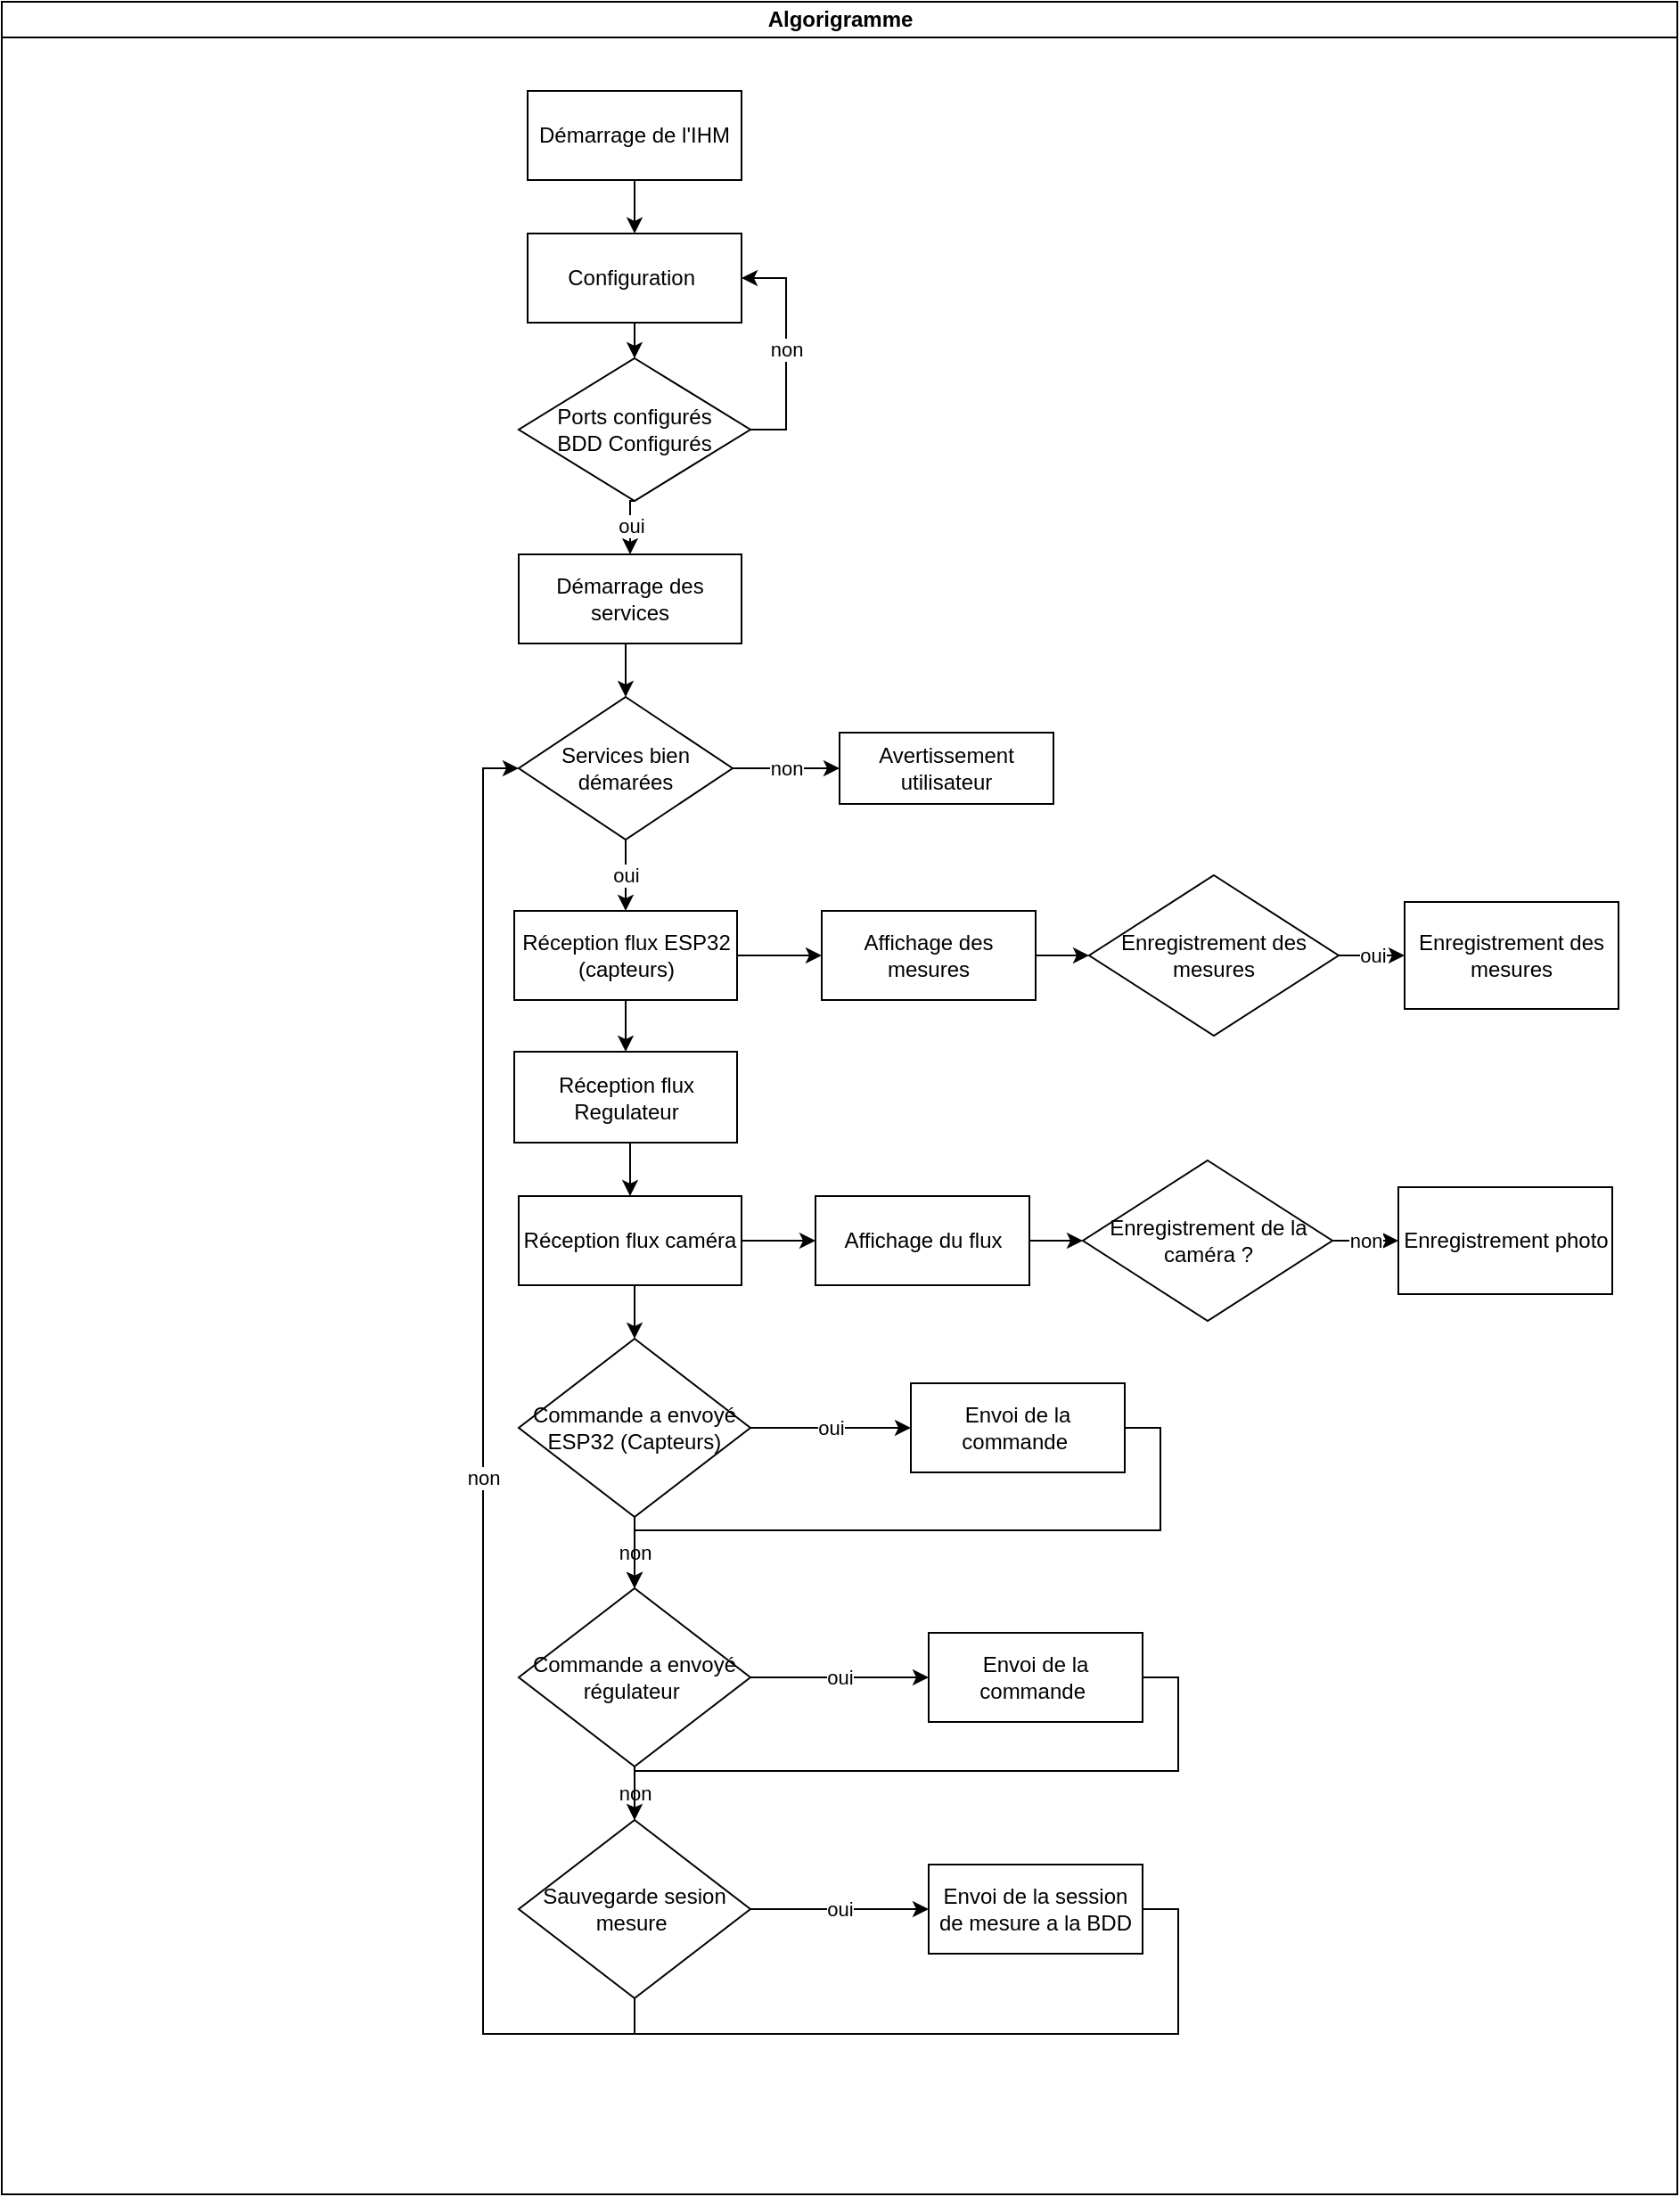 <mxfile version="20.8.3" type="github">
  <diagram id="prtHgNgQTEPvFCAcTncT" name="Page-1">
    <mxGraphModel dx="2008" dy="1146" grid="1" gridSize="10" guides="1" tooltips="1" connect="1" arrows="1" fold="1" page="1" pageScale="1" pageWidth="827" pageHeight="1169" math="0" shadow="0">
      <root>
        <mxCell id="0" />
        <mxCell id="1" parent="0" />
        <mxCell id="dNxyNK7c78bLwvsdeMH5-11" value="Algorigramme" style="swimlane;html=1;startSize=20;horizontal=1;containerType=tree;glass=0;" parent="1" vertex="1">
          <mxGeometry x="40" y="80" width="940" height="1230" as="geometry" />
        </mxCell>
        <mxCell id="isYd1568WZNE0yictN5M-3" style="edgeStyle=orthogonalEdgeStyle;rounded=0;orthogonalLoop=1;jettySize=auto;html=1;exitX=0.5;exitY=1;exitDx=0;exitDy=0;entryX=0.5;entryY=0;entryDx=0;entryDy=0;" edge="1" parent="dNxyNK7c78bLwvsdeMH5-11" source="isYd1568WZNE0yictN5M-1" target="isYd1568WZNE0yictN5M-2">
          <mxGeometry relative="1" as="geometry" />
        </mxCell>
        <mxCell id="isYd1568WZNE0yictN5M-1" value="Démarrage de l&#39;IHM" style="rounded=0;whiteSpace=wrap;html=1;" vertex="1" parent="dNxyNK7c78bLwvsdeMH5-11">
          <mxGeometry x="295" y="50" width="120" height="50" as="geometry" />
        </mxCell>
        <mxCell id="isYd1568WZNE0yictN5M-10" style="edgeStyle=orthogonalEdgeStyle;rounded=0;orthogonalLoop=1;jettySize=auto;html=1;exitX=0.5;exitY=1;exitDx=0;exitDy=0;entryX=0.5;entryY=0;entryDx=0;entryDy=0;" edge="1" parent="dNxyNK7c78bLwvsdeMH5-11" source="isYd1568WZNE0yictN5M-2" target="isYd1568WZNE0yictN5M-4">
          <mxGeometry relative="1" as="geometry" />
        </mxCell>
        <mxCell id="isYd1568WZNE0yictN5M-2" value="Configuration&amp;nbsp;" style="rounded=0;whiteSpace=wrap;html=1;" vertex="1" parent="dNxyNK7c78bLwvsdeMH5-11">
          <mxGeometry x="295" y="130" width="120" height="50" as="geometry" />
        </mxCell>
        <mxCell id="isYd1568WZNE0yictN5M-11" value="non" style="edgeStyle=orthogonalEdgeStyle;rounded=0;orthogonalLoop=1;jettySize=auto;html=1;exitX=1;exitY=0.5;exitDx=0;exitDy=0;entryX=1;entryY=0.5;entryDx=0;entryDy=0;" edge="1" parent="dNxyNK7c78bLwvsdeMH5-11" source="isYd1568WZNE0yictN5M-4" target="isYd1568WZNE0yictN5M-2">
          <mxGeometry relative="1" as="geometry" />
        </mxCell>
        <mxCell id="isYd1568WZNE0yictN5M-12" value="oui" style="edgeStyle=orthogonalEdgeStyle;rounded=0;orthogonalLoop=1;jettySize=auto;html=1;exitX=0.5;exitY=1;exitDx=0;exitDy=0;entryX=0.5;entryY=0;entryDx=0;entryDy=0;" edge="1" parent="dNxyNK7c78bLwvsdeMH5-11" source="isYd1568WZNE0yictN5M-4" target="isYd1568WZNE0yictN5M-5">
          <mxGeometry relative="1" as="geometry" />
        </mxCell>
        <mxCell id="isYd1568WZNE0yictN5M-4" value="Ports configurés&lt;br&gt;BDD Configurés" style="rhombus;whiteSpace=wrap;html=1;" vertex="1" parent="dNxyNK7c78bLwvsdeMH5-11">
          <mxGeometry x="290" y="200" width="130" height="80" as="geometry" />
        </mxCell>
        <mxCell id="isYd1568WZNE0yictN5M-17" value="oui" style="edgeStyle=orthogonalEdgeStyle;rounded=0;orthogonalLoop=1;jettySize=auto;html=1;entryX=0.5;entryY=0;entryDx=0;entryDy=0;exitX=0.5;exitY=1;exitDx=0;exitDy=0;" edge="1" parent="dNxyNK7c78bLwvsdeMH5-11" source="isYd1568WZNE0yictN5M-23" target="isYd1568WZNE0yictN5M-15">
          <mxGeometry relative="1" as="geometry">
            <mxPoint x="350" y="470" as="sourcePoint" />
          </mxGeometry>
        </mxCell>
        <mxCell id="isYd1568WZNE0yictN5M-24" style="edgeStyle=orthogonalEdgeStyle;rounded=0;orthogonalLoop=1;jettySize=auto;html=1;exitX=0.5;exitY=1;exitDx=0;exitDy=0;entryX=0.5;entryY=0;entryDx=0;entryDy=0;" edge="1" parent="dNxyNK7c78bLwvsdeMH5-11" source="isYd1568WZNE0yictN5M-5" target="isYd1568WZNE0yictN5M-23">
          <mxGeometry relative="1" as="geometry" />
        </mxCell>
        <mxCell id="isYd1568WZNE0yictN5M-5" value="Démarrage des services" style="rounded=0;whiteSpace=wrap;html=1;" vertex="1" parent="dNxyNK7c78bLwvsdeMH5-11">
          <mxGeometry x="290" y="310" width="125" height="50" as="geometry" />
        </mxCell>
        <mxCell id="isYd1568WZNE0yictN5M-18" style="edgeStyle=orthogonalEdgeStyle;rounded=0;orthogonalLoop=1;jettySize=auto;html=1;exitX=0.5;exitY=1;exitDx=0;exitDy=0;entryX=0.5;entryY=0;entryDx=0;entryDy=0;" edge="1" parent="dNxyNK7c78bLwvsdeMH5-11" source="isYd1568WZNE0yictN5M-15" target="isYd1568WZNE0yictN5M-16">
          <mxGeometry relative="1" as="geometry" />
        </mxCell>
        <mxCell id="isYd1568WZNE0yictN5M-28" style="edgeStyle=orthogonalEdgeStyle;rounded=0;orthogonalLoop=1;jettySize=auto;html=1;exitX=1;exitY=0.5;exitDx=0;exitDy=0;entryX=0;entryY=0.5;entryDx=0;entryDy=0;" edge="1" parent="dNxyNK7c78bLwvsdeMH5-11" source="isYd1568WZNE0yictN5M-15" target="isYd1568WZNE0yictN5M-27">
          <mxGeometry relative="1" as="geometry" />
        </mxCell>
        <mxCell id="isYd1568WZNE0yictN5M-15" value="Réception flux ESP32 (capteurs)" style="rounded=0;whiteSpace=wrap;html=1;" vertex="1" parent="dNxyNK7c78bLwvsdeMH5-11">
          <mxGeometry x="287.5" y="510" width="125" height="50" as="geometry" />
        </mxCell>
        <mxCell id="isYd1568WZNE0yictN5M-20" style="edgeStyle=orthogonalEdgeStyle;rounded=0;orthogonalLoop=1;jettySize=auto;html=1;exitX=0.5;exitY=1;exitDx=0;exitDy=0;entryX=0.5;entryY=0;entryDx=0;entryDy=0;" edge="1" parent="dNxyNK7c78bLwvsdeMH5-11" source="isYd1568WZNE0yictN5M-16" target="isYd1568WZNE0yictN5M-19">
          <mxGeometry relative="1" as="geometry" />
        </mxCell>
        <mxCell id="isYd1568WZNE0yictN5M-16" value="Réception flux Regulateur" style="rounded=0;whiteSpace=wrap;html=1;" vertex="1" parent="dNxyNK7c78bLwvsdeMH5-11">
          <mxGeometry x="287.5" y="589" width="125" height="51" as="geometry" />
        </mxCell>
        <mxCell id="isYd1568WZNE0yictN5M-38" style="edgeStyle=orthogonalEdgeStyle;rounded=0;orthogonalLoop=1;jettySize=auto;html=1;exitX=1;exitY=0.5;exitDx=0;exitDy=0;entryX=0;entryY=0.5;entryDx=0;entryDy=0;" edge="1" parent="dNxyNK7c78bLwvsdeMH5-11" source="isYd1568WZNE0yictN5M-19" target="isYd1568WZNE0yictN5M-35">
          <mxGeometry relative="1" as="geometry" />
        </mxCell>
        <mxCell id="isYd1568WZNE0yictN5M-46" style="edgeStyle=orthogonalEdgeStyle;rounded=0;orthogonalLoop=1;jettySize=auto;html=1;exitX=0.5;exitY=1;exitDx=0;exitDy=0;entryX=0.5;entryY=0;entryDx=0;entryDy=0;" edge="1" parent="dNxyNK7c78bLwvsdeMH5-11" source="isYd1568WZNE0yictN5M-19" target="isYd1568WZNE0yictN5M-44">
          <mxGeometry relative="1" as="geometry" />
        </mxCell>
        <mxCell id="isYd1568WZNE0yictN5M-19" value="Réception flux caméra" style="rounded=0;whiteSpace=wrap;html=1;" vertex="1" parent="dNxyNK7c78bLwvsdeMH5-11">
          <mxGeometry x="290" y="670" width="125" height="50" as="geometry" />
        </mxCell>
        <mxCell id="isYd1568WZNE0yictN5M-22" value="Avertissement utilisateur" style="rounded=0;whiteSpace=wrap;html=1;" vertex="1" parent="dNxyNK7c78bLwvsdeMH5-11">
          <mxGeometry x="470" y="410" width="120" height="40" as="geometry" />
        </mxCell>
        <mxCell id="isYd1568WZNE0yictN5M-26" value="non" style="edgeStyle=orthogonalEdgeStyle;rounded=0;orthogonalLoop=1;jettySize=auto;html=1;exitX=1;exitY=0.5;exitDx=0;exitDy=0;entryX=0;entryY=0.5;entryDx=0;entryDy=0;" edge="1" parent="dNxyNK7c78bLwvsdeMH5-11" source="isYd1568WZNE0yictN5M-23" target="isYd1568WZNE0yictN5M-22">
          <mxGeometry relative="1" as="geometry" />
        </mxCell>
        <mxCell id="isYd1568WZNE0yictN5M-23" value="Services bien démarées" style="rhombus;whiteSpace=wrap;html=1;" vertex="1" parent="dNxyNK7c78bLwvsdeMH5-11">
          <mxGeometry x="290" y="390" width="120" height="80" as="geometry" />
        </mxCell>
        <mxCell id="isYd1568WZNE0yictN5M-30" style="edgeStyle=orthogonalEdgeStyle;rounded=0;orthogonalLoop=1;jettySize=auto;html=1;exitX=1;exitY=0.5;exitDx=0;exitDy=0;entryX=0;entryY=0.5;entryDx=0;entryDy=0;" edge="1" parent="dNxyNK7c78bLwvsdeMH5-11" source="isYd1568WZNE0yictN5M-27" target="isYd1568WZNE0yictN5M-29">
          <mxGeometry relative="1" as="geometry" />
        </mxCell>
        <mxCell id="isYd1568WZNE0yictN5M-27" value="Affichage des mesures" style="rounded=0;whiteSpace=wrap;html=1;" vertex="1" parent="dNxyNK7c78bLwvsdeMH5-11">
          <mxGeometry x="460" y="510" width="120" height="50" as="geometry" />
        </mxCell>
        <mxCell id="isYd1568WZNE0yictN5M-34" value="oui" style="edgeStyle=orthogonalEdgeStyle;rounded=0;orthogonalLoop=1;jettySize=auto;html=1;exitX=1;exitY=0.5;exitDx=0;exitDy=0;entryX=0;entryY=0.5;entryDx=0;entryDy=0;" edge="1" parent="dNxyNK7c78bLwvsdeMH5-11" source="isYd1568WZNE0yictN5M-29" target="isYd1568WZNE0yictN5M-31">
          <mxGeometry relative="1" as="geometry" />
        </mxCell>
        <mxCell id="isYd1568WZNE0yictN5M-29" value="Enregistrement des mesures" style="rhombus;whiteSpace=wrap;html=1;" vertex="1" parent="dNxyNK7c78bLwvsdeMH5-11">
          <mxGeometry x="610" y="490" width="140" height="90" as="geometry" />
        </mxCell>
        <mxCell id="isYd1568WZNE0yictN5M-31" value="Enregistrement des mesures" style="rounded=0;whiteSpace=wrap;html=1;" vertex="1" parent="dNxyNK7c78bLwvsdeMH5-11">
          <mxGeometry x="787" y="505" width="120" height="60" as="geometry" />
        </mxCell>
        <mxCell id="isYd1568WZNE0yictN5M-39" style="edgeStyle=orthogonalEdgeStyle;rounded=0;orthogonalLoop=1;jettySize=auto;html=1;exitX=1;exitY=0.5;exitDx=0;exitDy=0;entryX=0;entryY=0.5;entryDx=0;entryDy=0;" edge="1" parent="dNxyNK7c78bLwvsdeMH5-11" source="isYd1568WZNE0yictN5M-35" target="isYd1568WZNE0yictN5M-36">
          <mxGeometry relative="1" as="geometry" />
        </mxCell>
        <mxCell id="isYd1568WZNE0yictN5M-35" value="Affichage du flux" style="rounded=0;whiteSpace=wrap;html=1;" vertex="1" parent="dNxyNK7c78bLwvsdeMH5-11">
          <mxGeometry x="456.5" y="670" width="120" height="50" as="geometry" />
        </mxCell>
        <mxCell id="isYd1568WZNE0yictN5M-40" value="non" style="edgeStyle=orthogonalEdgeStyle;rounded=0;orthogonalLoop=1;jettySize=auto;html=1;exitX=1;exitY=0.5;exitDx=0;exitDy=0;entryX=0;entryY=0.5;entryDx=0;entryDy=0;" edge="1" parent="dNxyNK7c78bLwvsdeMH5-11" source="isYd1568WZNE0yictN5M-36" target="isYd1568WZNE0yictN5M-37">
          <mxGeometry relative="1" as="geometry" />
        </mxCell>
        <mxCell id="isYd1568WZNE0yictN5M-36" value="Enregistrement de la caméra ?" style="rhombus;whiteSpace=wrap;html=1;" vertex="1" parent="dNxyNK7c78bLwvsdeMH5-11">
          <mxGeometry x="606.5" y="650" width="140" height="90" as="geometry" />
        </mxCell>
        <mxCell id="isYd1568WZNE0yictN5M-37" value="Enregistrement photo" style="rounded=0;whiteSpace=wrap;html=1;" vertex="1" parent="dNxyNK7c78bLwvsdeMH5-11">
          <mxGeometry x="783.5" y="665" width="120" height="60" as="geometry" />
        </mxCell>
        <mxCell id="isYd1568WZNE0yictN5M-47" value="non" style="edgeStyle=orthogonalEdgeStyle;rounded=0;orthogonalLoop=1;jettySize=auto;html=1;exitX=0.5;exitY=1;exitDx=0;exitDy=0;entryX=0.5;entryY=0;entryDx=0;entryDy=0;" edge="1" parent="dNxyNK7c78bLwvsdeMH5-11" source="isYd1568WZNE0yictN5M-44" target="isYd1568WZNE0yictN5M-45">
          <mxGeometry relative="1" as="geometry" />
        </mxCell>
        <mxCell id="isYd1568WZNE0yictN5M-51" value="oui" style="edgeStyle=orthogonalEdgeStyle;rounded=0;orthogonalLoop=1;jettySize=auto;html=1;exitX=1;exitY=0.5;exitDx=0;exitDy=0;entryX=0;entryY=0.5;entryDx=0;entryDy=0;" edge="1" parent="dNxyNK7c78bLwvsdeMH5-11" source="isYd1568WZNE0yictN5M-44" target="isYd1568WZNE0yictN5M-50">
          <mxGeometry relative="1" as="geometry" />
        </mxCell>
        <mxCell id="isYd1568WZNE0yictN5M-44" value="Commande a envoyé ESP32 (Capteurs)" style="rhombus;whiteSpace=wrap;html=1;" vertex="1" parent="dNxyNK7c78bLwvsdeMH5-11">
          <mxGeometry x="290" y="750" width="130" height="100" as="geometry" />
        </mxCell>
        <mxCell id="isYd1568WZNE0yictN5M-49" value="non" style="edgeStyle=orthogonalEdgeStyle;rounded=0;orthogonalLoop=1;jettySize=auto;html=1;exitX=0.5;exitY=1;exitDx=0;exitDy=0;entryX=0.5;entryY=0;entryDx=0;entryDy=0;" edge="1" parent="dNxyNK7c78bLwvsdeMH5-11" source="isYd1568WZNE0yictN5M-45" target="isYd1568WZNE0yictN5M-48">
          <mxGeometry relative="1" as="geometry" />
        </mxCell>
        <mxCell id="isYd1568WZNE0yictN5M-56" value="oui" style="edgeStyle=orthogonalEdgeStyle;rounded=0;orthogonalLoop=1;jettySize=auto;html=1;exitX=1;exitY=0.5;exitDx=0;exitDy=0;entryX=0;entryY=0.5;entryDx=0;entryDy=0;" edge="1" parent="dNxyNK7c78bLwvsdeMH5-11" source="isYd1568WZNE0yictN5M-45" target="isYd1568WZNE0yictN5M-55">
          <mxGeometry relative="1" as="geometry" />
        </mxCell>
        <mxCell id="isYd1568WZNE0yictN5M-45" value="Commande a envoyé régulateur&amp;nbsp;" style="rhombus;whiteSpace=wrap;html=1;" vertex="1" parent="dNxyNK7c78bLwvsdeMH5-11">
          <mxGeometry x="290" y="890" width="130" height="100" as="geometry" />
        </mxCell>
        <mxCell id="isYd1568WZNE0yictN5M-59" value="oui" style="edgeStyle=orthogonalEdgeStyle;rounded=0;orthogonalLoop=1;jettySize=auto;html=1;exitX=1;exitY=0.5;exitDx=0;exitDy=0;entryX=0;entryY=0.5;entryDx=0;entryDy=0;" edge="1" parent="dNxyNK7c78bLwvsdeMH5-11" source="isYd1568WZNE0yictN5M-48" target="isYd1568WZNE0yictN5M-58">
          <mxGeometry relative="1" as="geometry" />
        </mxCell>
        <mxCell id="isYd1568WZNE0yictN5M-60" value="non" style="edgeStyle=orthogonalEdgeStyle;rounded=0;orthogonalLoop=1;jettySize=auto;html=1;exitX=0.5;exitY=1;exitDx=0;exitDy=0;entryX=0;entryY=0.5;entryDx=0;entryDy=0;" edge="1" parent="dNxyNK7c78bLwvsdeMH5-11" source="isYd1568WZNE0yictN5M-48" target="isYd1568WZNE0yictN5M-23">
          <mxGeometry relative="1" as="geometry" />
        </mxCell>
        <mxCell id="isYd1568WZNE0yictN5M-48" value="Sauvegarde sesion mesure&amp;nbsp;" style="rhombus;whiteSpace=wrap;html=1;" vertex="1" parent="dNxyNK7c78bLwvsdeMH5-11">
          <mxGeometry x="290" y="1020" width="130" height="100" as="geometry" />
        </mxCell>
        <mxCell id="isYd1568WZNE0yictN5M-54" style="edgeStyle=orthogonalEdgeStyle;rounded=0;orthogonalLoop=1;jettySize=auto;html=1;exitX=1;exitY=0.5;exitDx=0;exitDy=0;entryX=0.5;entryY=0;entryDx=0;entryDy=0;" edge="1" parent="dNxyNK7c78bLwvsdeMH5-11" source="isYd1568WZNE0yictN5M-50" target="isYd1568WZNE0yictN5M-45">
          <mxGeometry relative="1" as="geometry" />
        </mxCell>
        <mxCell id="isYd1568WZNE0yictN5M-50" value="Envoi de la commande&amp;nbsp;" style="rounded=0;whiteSpace=wrap;html=1;" vertex="1" parent="dNxyNK7c78bLwvsdeMH5-11">
          <mxGeometry x="510" y="775" width="120" height="50" as="geometry" />
        </mxCell>
        <mxCell id="isYd1568WZNE0yictN5M-57" style="edgeStyle=orthogonalEdgeStyle;rounded=0;orthogonalLoop=1;jettySize=auto;html=1;exitX=1;exitY=0.5;exitDx=0;exitDy=0;entryX=0.5;entryY=0;entryDx=0;entryDy=0;" edge="1" parent="dNxyNK7c78bLwvsdeMH5-11" source="isYd1568WZNE0yictN5M-55" target="isYd1568WZNE0yictN5M-48">
          <mxGeometry relative="1" as="geometry" />
        </mxCell>
        <mxCell id="isYd1568WZNE0yictN5M-55" value="Envoi de la commande&amp;nbsp;" style="rounded=0;whiteSpace=wrap;html=1;" vertex="1" parent="dNxyNK7c78bLwvsdeMH5-11">
          <mxGeometry x="520" y="915" width="120" height="50" as="geometry" />
        </mxCell>
        <mxCell id="isYd1568WZNE0yictN5M-58" value="Envoi de la session de mesure a la BDD" style="rounded=0;whiteSpace=wrap;html=1;" vertex="1" parent="dNxyNK7c78bLwvsdeMH5-11">
          <mxGeometry x="520" y="1045" width="120" height="50" as="geometry" />
        </mxCell>
        <mxCell id="isYd1568WZNE0yictN5M-61" style="edgeStyle=orthogonalEdgeStyle;rounded=0;orthogonalLoop=1;jettySize=auto;html=1;exitX=1;exitY=0.5;exitDx=0;exitDy=0;entryX=0.5;entryY=1;entryDx=0;entryDy=0;endArrow=none;endFill=0;" edge="1" parent="dNxyNK7c78bLwvsdeMH5-11" source="isYd1568WZNE0yictN5M-58" target="isYd1568WZNE0yictN5M-48">
          <mxGeometry relative="1" as="geometry">
            <mxPoint x="350" y="1180" as="targetPoint" />
          </mxGeometry>
        </mxCell>
      </root>
    </mxGraphModel>
  </diagram>
</mxfile>
